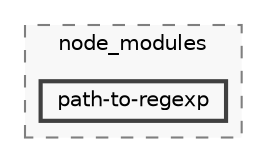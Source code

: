 digraph "backend/node_modules/path-to-regexp"
{
 // LATEX_PDF_SIZE
  bgcolor="transparent";
  edge [fontname=Helvetica,fontsize=10,labelfontname=Helvetica,labelfontsize=10];
  node [fontname=Helvetica,fontsize=10,shape=box,height=0.2,width=0.4];
  compound=true
  subgraph clusterdir_86dbea9de526ba50b112ba867d8b4b1f {
    graph [ bgcolor="#f8f8f8", pencolor="grey50", label="node_modules", fontname=Helvetica,fontsize=10 style="filled,dashed", URL="dir_86dbea9de526ba50b112ba867d8b4b1f.html",tooltip=""]
  dir_2eb8f3d1b5bce345ddcd2bf5d6badd31 [label="path-to-regexp", fillcolor="#f8f8f8", color="grey25", style="filled,bold", URL="dir_2eb8f3d1b5bce345ddcd2bf5d6badd31.html",tooltip=""];
  }
}

